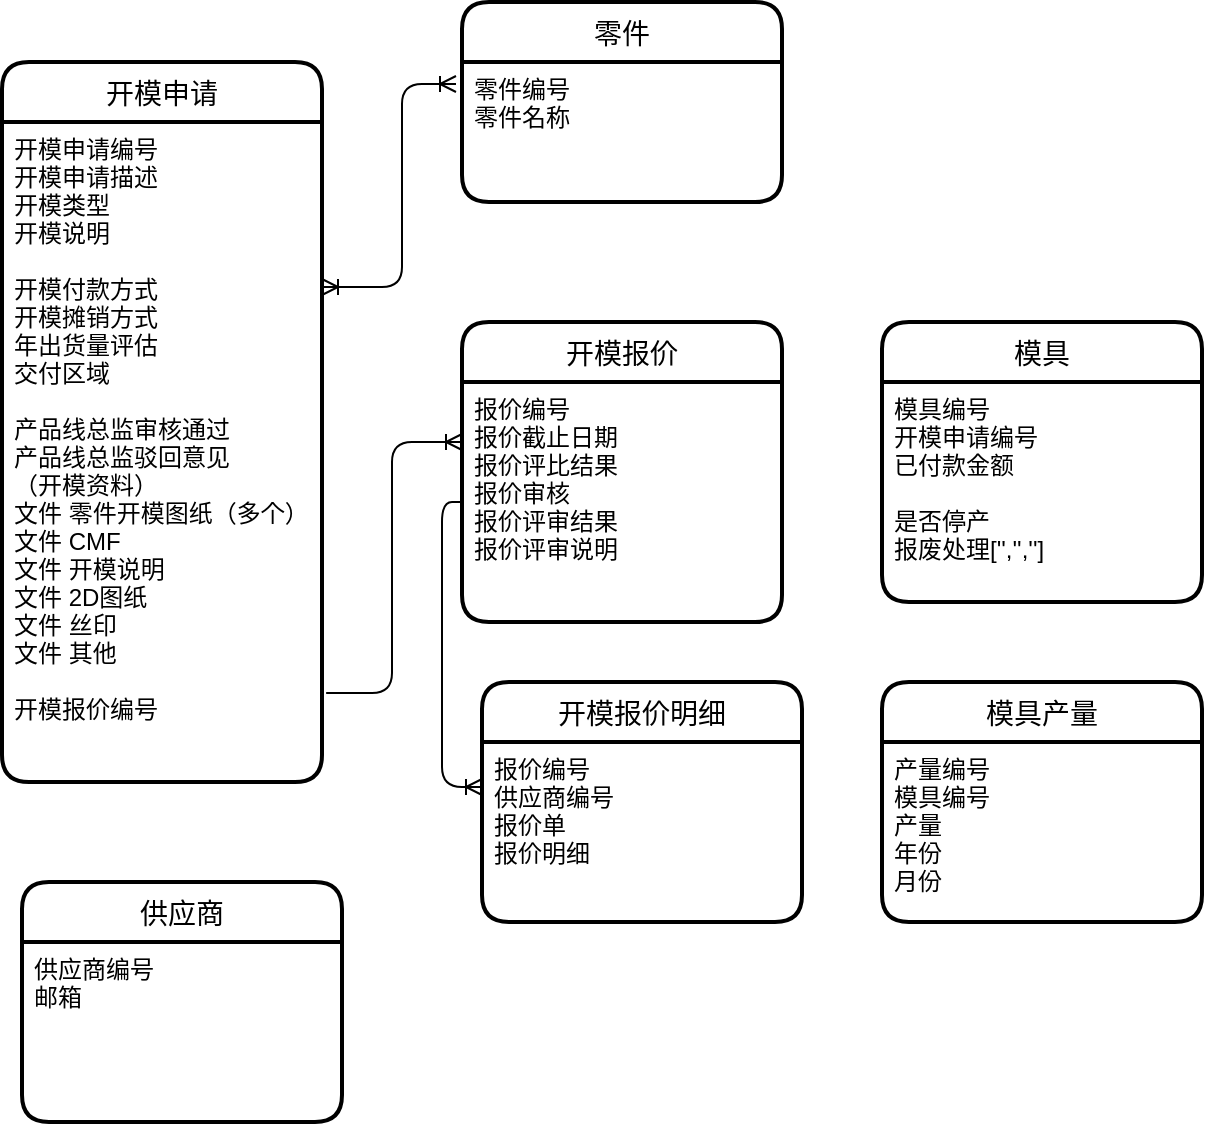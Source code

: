 <mxfile version="12.9.5" type="github">
  <diagram id="NsPrAINzQS3ARWFUSx2h" name="类图">
    <mxGraphModel dx="690" dy="396" grid="1" gridSize="10" guides="1" tooltips="1" connect="1" arrows="1" fold="1" page="1" pageScale="1" pageWidth="827" pageHeight="1169" math="0" shadow="0">
      <root>
        <mxCell id="0" />
        <mxCell id="1" parent="0" />
        <mxCell id="4ZtbwT0k7VQaQEq-_F7P-43" value="" style="edgeStyle=orthogonalEdgeStyle;fontSize=12;html=1;endArrow=ERoneToMany;entryX=0;entryY=0.25;entryDx=0;entryDy=0;exitX=1.013;exitY=0.865;exitDx=0;exitDy=0;exitPerimeter=0;" parent="1" source="4ZtbwT0k7VQaQEq-_F7P-16" target="4ZtbwT0k7VQaQEq-_F7P-38" edge="1">
          <mxGeometry width="100" height="100" relative="1" as="geometry">
            <mxPoint x="360" y="400" as="sourcePoint" />
            <mxPoint x="460" y="300" as="targetPoint" />
          </mxGeometry>
        </mxCell>
        <mxCell id="4ZtbwT0k7VQaQEq-_F7P-45" value="" style="edgeStyle=orthogonalEdgeStyle;fontSize=12;html=1;endArrow=none;entryX=0;entryY=0.5;entryDx=0;entryDy=0;exitX=0;exitY=0.25;exitDx=0;exitDy=0;startArrow=ERoneToMany;startFill=0;endFill=0;" parent="1" source="4ZtbwT0k7VQaQEq-_F7P-41" target="4ZtbwT0k7VQaQEq-_F7P-38" edge="1">
          <mxGeometry width="100" height="100" relative="1" as="geometry">
            <mxPoint x="180" y="450" as="sourcePoint" />
            <mxPoint x="310" y="272.5" as="targetPoint" />
          </mxGeometry>
        </mxCell>
        <mxCell id="4ZtbwT0k7VQaQEq-_F7P-37" value="开模报价" style="swimlane;childLayout=stackLayout;horizontal=1;startSize=30;horizontalStack=0;rounded=1;fontSize=14;fontStyle=0;strokeWidth=2;resizeParent=0;resizeLast=1;shadow=0;dashed=0;align=center;" parent="1" vertex="1">
          <mxGeometry x="310" y="220" width="160" height="150" as="geometry" />
        </mxCell>
        <mxCell id="4ZtbwT0k7VQaQEq-_F7P-38" value="报价编号&#xa;报价截止日期&#xa;报价评比结果&#xa;报价审核&#xa;报价评审结果&#xa;报价评审说明" style="align=left;strokeColor=none;fillColor=none;spacingLeft=4;fontSize=12;verticalAlign=top;resizable=0;rotatable=0;part=1;" parent="4ZtbwT0k7VQaQEq-_F7P-37" vertex="1">
          <mxGeometry y="30" width="160" height="120" as="geometry" />
        </mxCell>
        <mxCell id="4ZtbwT0k7VQaQEq-_F7P-35" value="模具" style="swimlane;childLayout=stackLayout;horizontal=1;startSize=30;horizontalStack=0;rounded=1;fontSize=14;fontStyle=0;strokeWidth=2;resizeParent=0;resizeLast=1;shadow=0;dashed=0;align=center;" parent="1" vertex="1">
          <mxGeometry x="520" y="220" width="160" height="140" as="geometry" />
        </mxCell>
        <mxCell id="4ZtbwT0k7VQaQEq-_F7P-36" value="模具编号&#xa;开模申请编号&#xa;已付款金额&#xa;&#xa;是否停产&#xa;报废处理[&#39;&#39;,&#39;&#39;,&#39;&#39;]" style="align=left;strokeColor=none;fillColor=none;spacingLeft=4;fontSize=12;verticalAlign=top;resizable=0;rotatable=0;part=1;" parent="4ZtbwT0k7VQaQEq-_F7P-35" vertex="1">
          <mxGeometry y="30" width="160" height="110" as="geometry" />
        </mxCell>
        <mxCell id="4ZtbwT0k7VQaQEq-_F7P-15" value="开模申请" style="swimlane;childLayout=stackLayout;horizontal=1;startSize=30;horizontalStack=0;rounded=1;fontSize=14;fontStyle=0;strokeWidth=2;resizeParent=0;resizeLast=1;shadow=0;dashed=0;align=center;" parent="1" vertex="1">
          <mxGeometry x="80" y="90" width="160" height="360" as="geometry" />
        </mxCell>
        <mxCell id="4ZtbwT0k7VQaQEq-_F7P-16" value="开模申请编号&#xa;开模申请描述&#xa;开模类型&#xa;开模说明&#xa;&#xa;开模付款方式&#xa;开模摊销方式&#xa;年出货量评估&#xa;交付区域&#xa;&#xa;产品线总监审核通过&#xa;产品线总监驳回意见&#xa;（开模资料）&#xa;文件 零件开模图纸（多个）&#xa;文件 CMF&#xa;文件 开模说明&#xa;文件 2D图纸&#xa;文件 丝印&#xa;文件 其他&#xa;&#xa;开模报价编号&#xa;" style="align=left;strokeColor=none;fillColor=none;spacingLeft=4;fontSize=12;verticalAlign=top;resizable=0;rotatable=0;part=1;" parent="4ZtbwT0k7VQaQEq-_F7P-15" vertex="1">
          <mxGeometry y="30" width="160" height="330" as="geometry" />
        </mxCell>
        <mxCell id="4ZtbwT0k7VQaQEq-_F7P-40" value="开模报价明细" style="swimlane;childLayout=stackLayout;horizontal=1;startSize=30;horizontalStack=0;rounded=1;fontSize=14;fontStyle=0;strokeWidth=2;resizeParent=0;resizeLast=1;shadow=0;dashed=0;align=center;" parent="1" vertex="1">
          <mxGeometry x="320" y="400" width="160" height="120" as="geometry" />
        </mxCell>
        <mxCell id="4ZtbwT0k7VQaQEq-_F7P-41" value="报价编号&#xa;供应商编号&#xa;报价单&#xa;报价明细&#xa;" style="align=left;strokeColor=none;fillColor=none;spacingLeft=4;fontSize=12;verticalAlign=top;resizable=0;rotatable=0;part=1;" parent="4ZtbwT0k7VQaQEq-_F7P-40" vertex="1">
          <mxGeometry y="30" width="160" height="90" as="geometry" />
        </mxCell>
        <mxCell id="phaZ8rM3X3tsjUS_MmY6-2" value="零件" style="swimlane;childLayout=stackLayout;horizontal=1;startSize=30;horizontalStack=0;rounded=1;fontSize=14;fontStyle=0;strokeWidth=2;resizeParent=0;resizeLast=1;shadow=0;dashed=0;align=center;" vertex="1" parent="1">
          <mxGeometry x="310" y="60" width="160" height="100" as="geometry" />
        </mxCell>
        <mxCell id="phaZ8rM3X3tsjUS_MmY6-3" value="零件编号&#xa;零件名称" style="align=left;strokeColor=none;fillColor=none;spacingLeft=4;fontSize=12;verticalAlign=top;resizable=0;rotatable=0;part=1;" vertex="1" parent="phaZ8rM3X3tsjUS_MmY6-2">
          <mxGeometry y="30" width="160" height="70" as="geometry" />
        </mxCell>
        <mxCell id="4ZtbwT0k7VQaQEq-_F7P-67" value="模具产量" style="swimlane;childLayout=stackLayout;horizontal=1;startSize=30;horizontalStack=0;rounded=1;fontSize=14;fontStyle=0;strokeWidth=2;resizeParent=0;resizeLast=1;shadow=0;dashed=0;align=center;" parent="1" vertex="1">
          <mxGeometry x="520" y="400" width="160" height="120" as="geometry" />
        </mxCell>
        <mxCell id="4ZtbwT0k7VQaQEq-_F7P-68" value="产量编号&#xa;模具编号&#xa;产量&#xa;年份&#xa;月份" style="align=left;strokeColor=none;fillColor=none;spacingLeft=4;fontSize=12;verticalAlign=top;resizable=0;rotatable=0;part=1;" parent="4ZtbwT0k7VQaQEq-_F7P-67" vertex="1">
          <mxGeometry y="30" width="160" height="90" as="geometry" />
        </mxCell>
        <mxCell id="phaZ8rM3X3tsjUS_MmY6-4" value="" style="edgeStyle=orthogonalEdgeStyle;fontSize=12;html=1;endArrow=ERoneToMany;startArrow=ERoneToMany;exitX=1;exitY=0.25;exitDx=0;exitDy=0;" edge="1" parent="1" source="4ZtbwT0k7VQaQEq-_F7P-16">
          <mxGeometry width="100" height="100" relative="1" as="geometry">
            <mxPoint x="360" y="300" as="sourcePoint" />
            <mxPoint x="307" y="101" as="targetPoint" />
            <Array as="points">
              <mxPoint x="280" y="203" />
              <mxPoint x="280" y="101" />
            </Array>
          </mxGeometry>
        </mxCell>
        <mxCell id="phaZ8rM3X3tsjUS_MmY6-6" value="供应商" style="swimlane;childLayout=stackLayout;horizontal=1;startSize=30;horizontalStack=0;rounded=1;fontSize=14;fontStyle=0;strokeWidth=2;resizeParent=0;resizeLast=1;shadow=0;dashed=0;align=center;" vertex="1" parent="1">
          <mxGeometry x="90" y="500" width="160" height="120" as="geometry" />
        </mxCell>
        <mxCell id="phaZ8rM3X3tsjUS_MmY6-7" value="供应商编号&#xa;邮箱" style="align=left;strokeColor=none;fillColor=none;spacingLeft=4;fontSize=12;verticalAlign=top;resizable=0;rotatable=0;part=1;" vertex="1" parent="phaZ8rM3X3tsjUS_MmY6-6">
          <mxGeometry y="30" width="160" height="90" as="geometry" />
        </mxCell>
      </root>
    </mxGraphModel>
  </diagram>
</mxfile>
